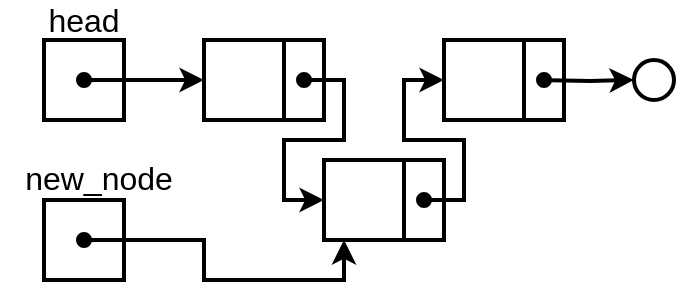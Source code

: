 <mxfile version="20.3.0" type="device"><diagram id="WSqfZrEBY1LK9OuHkjoX" name="Page-1"><mxGraphModel dx="298" dy="207" grid="1" gridSize="10" guides="1" tooltips="1" connect="1" arrows="1" fold="1" page="1" pageScale="1" pageWidth="850" pageHeight="1100" math="0" shadow="0"><root><mxCell id="0"/><mxCell id="1" parent="0"/><mxCell id="fRm4eAnhWdAulVf5MyLz-3" value="" style="rounded=0;whiteSpace=wrap;html=1;strokeWidth=2;" parent="1" vertex="1"><mxGeometry x="40" y="80" width="40" height="40" as="geometry"/></mxCell><mxCell id="fRm4eAnhWdAulVf5MyLz-4" value="" style="ellipse;whiteSpace=wrap;html=1;aspect=fixed;strokeWidth=2;" parent="1" vertex="1"><mxGeometry x="335" y="90" width="20" height="20" as="geometry"/></mxCell><mxCell id="fRm4eAnhWdAulVf5MyLz-6" value="" style="endArrow=classic;html=1;endFill=1;startArrow=oval;startFill=1;strokeWidth=2;entryX=0;entryY=0.5;entryDx=0;entryDy=0;" parent="1" edge="1"><mxGeometry x="40" y="60" width="50" height="50" as="geometry"><mxPoint x="60" y="100" as="sourcePoint"/><mxPoint x="120" y="100" as="targetPoint"/></mxGeometry></mxCell><mxCell id="fRm4eAnhWdAulVf5MyLz-7" value="head" style="text;html=1;strokeColor=none;fillColor=none;align=center;verticalAlign=middle;whiteSpace=wrap;rounded=0;fontSize=16;" parent="1" vertex="1"><mxGeometry x="40" y="60" width="40" height="20" as="geometry"/></mxCell><mxCell id="fRm4eAnhWdAulVf5MyLz-27" value="" style="group" parent="1" vertex="1" connectable="0"><mxGeometry x="120" y="80" width="60" height="40" as="geometry"/></mxCell><mxCell id="fRm4eAnhWdAulVf5MyLz-14" value="" style="rounded=0;whiteSpace=wrap;html=1;strokeWidth=2;fontSize=16;" parent="fRm4eAnhWdAulVf5MyLz-27" vertex="1"><mxGeometry width="40" height="40" as="geometry"/></mxCell><mxCell id="fRm4eAnhWdAulVf5MyLz-15" value="" style="rounded=0;whiteSpace=wrap;html=1;strokeWidth=2;fontSize=16;" parent="fRm4eAnhWdAulVf5MyLz-27" vertex="1"><mxGeometry x="40" width="20" height="40" as="geometry"/></mxCell><mxCell id="fRm4eAnhWdAulVf5MyLz-31" value="" style="group" parent="1" vertex="1" connectable="0"><mxGeometry x="240" y="80" width="60" height="40" as="geometry"/></mxCell><mxCell id="fRm4eAnhWdAulVf5MyLz-32" value="" style="rounded=0;whiteSpace=wrap;html=1;strokeWidth=2;fontSize=16;" parent="fRm4eAnhWdAulVf5MyLz-31" vertex="1"><mxGeometry width="40" height="40" as="geometry"/></mxCell><mxCell id="fRm4eAnhWdAulVf5MyLz-33" value="" style="rounded=0;whiteSpace=wrap;html=1;strokeWidth=2;fontSize=16;" parent="fRm4eAnhWdAulVf5MyLz-31" vertex="1"><mxGeometry x="40" width="20" height="40" as="geometry"/></mxCell><mxCell id="fRm4eAnhWdAulVf5MyLz-34" style="edgeStyle=orthogonalEdgeStyle;rounded=0;orthogonalLoop=1;jettySize=auto;html=1;entryX=0;entryY=0.5;entryDx=0;entryDy=0;startArrow=oval;startFill=1;endArrow=classic;endFill=1;strokeWidth=2;fontSize=16;" parent="1" target="fRm4eAnhWdAulVf5MyLz-51" edge="1"><mxGeometry relative="1" as="geometry"><mxPoint x="170" y="100" as="sourcePoint"/><mxPoint x="220" y="100" as="targetPoint"/><Array as="points"><mxPoint x="190" y="100"/><mxPoint x="190" y="130"/><mxPoint x="160" y="130"/><mxPoint x="160" y="160"/></Array></mxGeometry></mxCell><mxCell id="fRm4eAnhWdAulVf5MyLz-45" style="edgeStyle=orthogonalEdgeStyle;rounded=0;orthogonalLoop=1;jettySize=auto;html=1;entryX=0;entryY=0.5;entryDx=0;entryDy=0;startArrow=oval;startFill=1;endArrow=classic;endFill=1;strokeWidth=2;fontSize=16;" parent="1" target="fRm4eAnhWdAulVf5MyLz-4" edge="1"><mxGeometry relative="1" as="geometry"><mxPoint x="290" y="100" as="sourcePoint"/></mxGeometry></mxCell><mxCell id="fRm4eAnhWdAulVf5MyLz-49" value="" style="group" parent="1" vertex="1" connectable="0"><mxGeometry x="180" y="140" width="60" height="40" as="geometry"/></mxCell><mxCell id="fRm4eAnhWdAulVf5MyLz-50" value="" style="group" parent="fRm4eAnhWdAulVf5MyLz-49" vertex="1" connectable="0"><mxGeometry width="60" height="40" as="geometry"/></mxCell><mxCell id="fRm4eAnhWdAulVf5MyLz-51" value="" style="rounded=0;whiteSpace=wrap;html=1;strokeWidth=2;fontSize=16;" parent="fRm4eAnhWdAulVf5MyLz-50" vertex="1"><mxGeometry width="40" height="40" as="geometry"/></mxCell><mxCell id="fRm4eAnhWdAulVf5MyLz-52" value="" style="rounded=0;whiteSpace=wrap;html=1;strokeWidth=2;fontSize=16;" parent="fRm4eAnhWdAulVf5MyLz-50" vertex="1"><mxGeometry x="40" width="20" height="40" as="geometry"/></mxCell><mxCell id="fRm4eAnhWdAulVf5MyLz-53" style="edgeStyle=orthogonalEdgeStyle;rounded=0;orthogonalLoop=1;jettySize=auto;html=1;entryX=0;entryY=0.5;entryDx=0;entryDy=0;startArrow=oval;startFill=1;endArrow=classic;endFill=1;strokeWidth=2;fontSize=16;" parent="fRm4eAnhWdAulVf5MyLz-49" edge="1"><mxGeometry relative="1" as="geometry"><mxPoint x="50" y="20" as="sourcePoint"/></mxGeometry></mxCell><mxCell id="fRm4eAnhWdAulVf5MyLz-56" style="edgeStyle=orthogonalEdgeStyle;rounded=0;orthogonalLoop=1;jettySize=auto;html=1;entryX=0;entryY=0.5;entryDx=0;entryDy=0;startArrow=oval;startFill=1;endArrow=classic;endFill=1;strokeWidth=2;fontSize=16;" parent="1" target="fRm4eAnhWdAulVf5MyLz-32" edge="1"><mxGeometry relative="1" as="geometry"><mxPoint x="230" y="160" as="sourcePoint"/><mxPoint x="435" y="220" as="targetPoint"/><Array as="points"><mxPoint x="250" y="160"/><mxPoint x="250" y="130"/><mxPoint x="220" y="130"/><mxPoint x="220" y="100"/></Array></mxGeometry></mxCell><mxCell id="0nY70Ymzq9WyvMNu9dfk-4" value="" style="group" parent="1" vertex="1" connectable="0"><mxGeometry x="18" y="138" width="99" height="62" as="geometry"/></mxCell><mxCell id="0nY70Ymzq9WyvMNu9dfk-1" value="&lt;font style=&quot;font-size: 16px&quot;&gt;new_node&lt;/font&gt;" style="text;html=1;strokeColor=none;fillColor=none;align=center;verticalAlign=middle;whiteSpace=wrap;rounded=0;fontSize=16;fontFamily=Helvetica;" parent="0nY70Ymzq9WyvMNu9dfk-4" vertex="1"><mxGeometry width="99" height="22" as="geometry"/></mxCell><mxCell id="0nY70Ymzq9WyvMNu9dfk-2" value="" style="rounded=0;whiteSpace=wrap;html=1;strokeWidth=2;" parent="0nY70Ymzq9WyvMNu9dfk-4" vertex="1"><mxGeometry x="22" y="22" width="40" height="40" as="geometry"/></mxCell><mxCell id="0nY70Ymzq9WyvMNu9dfk-7" style="edgeStyle=orthogonalEdgeStyle;rounded=0;orthogonalLoop=1;jettySize=auto;html=1;entryX=0.25;entryY=1;entryDx=0;entryDy=0;fontSize=16;startArrow=oval;startFill=1;endFill=1;strokeWidth=2;" parent="1" target="fRm4eAnhWdAulVf5MyLz-51" edge="1"><mxGeometry relative="1" as="geometry"><Array as="points"><mxPoint x="120" y="180"/><mxPoint x="120" y="200"/><mxPoint x="190" y="200"/></Array><mxPoint x="60" y="180" as="sourcePoint"/></mxGeometry></mxCell></root></mxGraphModel></diagram></mxfile>